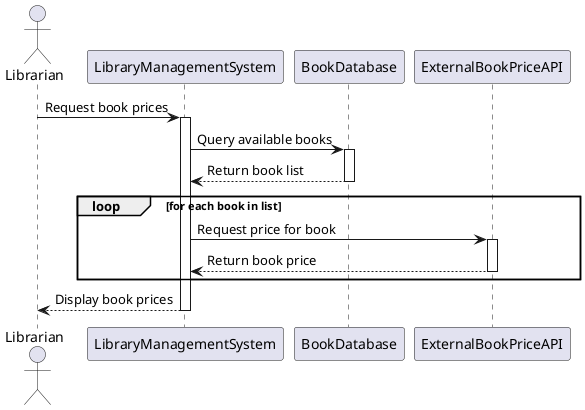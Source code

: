 @startuml
actor Librarian as L
participant "LibraryManagementSystem" as LMS
participant "BookDatabase" as BD
participant "ExternalBookPriceAPI" as API

L -> LMS: Request book prices
activate LMS
LMS -> BD: Query available books
activate BD
BD --> LMS: Return book list
deactivate BD

loop for each book in list
    LMS -> API: Request price for book
    activate API
    API --> LMS: Return book price
    deactivate API
end

LMS --> L: Display book prices
deactivate LMS
@enduml